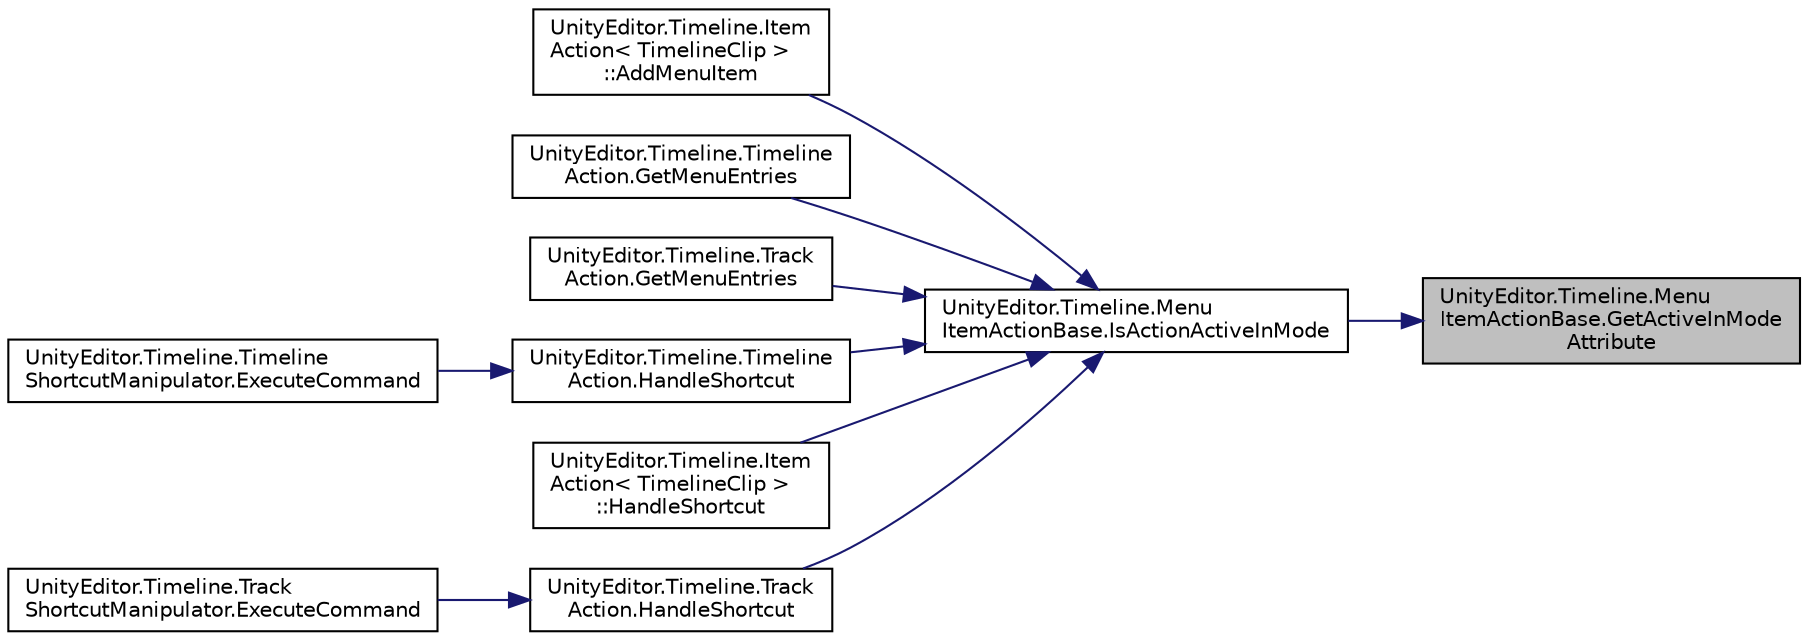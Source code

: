 digraph "UnityEditor.Timeline.MenuItemActionBase.GetActiveInModeAttribute"
{
 // LATEX_PDF_SIZE
  edge [fontname="Helvetica",fontsize="10",labelfontname="Helvetica",labelfontsize="10"];
  node [fontname="Helvetica",fontsize="10",shape=record];
  rankdir="RL";
  Node1 [label="UnityEditor.Timeline.Menu\lItemActionBase.GetActiveInMode\lAttribute",height=0.2,width=0.4,color="black", fillcolor="grey75", style="filled", fontcolor="black",tooltip=" "];
  Node1 -> Node2 [dir="back",color="midnightblue",fontsize="10",style="solid",fontname="Helvetica"];
  Node2 [label="UnityEditor.Timeline.Menu\lItemActionBase.IsActionActiveInMode",height=0.2,width=0.4,color="black", fillcolor="white", style="filled",URL="$class_unity_editor_1_1_timeline_1_1_menu_item_action_base.html#a0e4d7d19acfbee1fb8a776cadcb2bb13",tooltip=" "];
  Node2 -> Node3 [dir="back",color="midnightblue",fontsize="10",style="solid",fontname="Helvetica"];
  Node3 [label="UnityEditor.Timeline.Item\lAction\< TimelineClip \>\l::AddMenuItem",height=0.2,width=0.4,color="black", fillcolor="white", style="filled",URL="$class_unity_editor_1_1_timeline_1_1_item_action.html#a13a8d1b8e3449ac313a5a5882afa7456",tooltip=" "];
  Node2 -> Node4 [dir="back",color="midnightblue",fontsize="10",style="solid",fontname="Helvetica"];
  Node4 [label="UnityEditor.Timeline.Timeline\lAction.GetMenuEntries",height=0.2,width=0.4,color="black", fillcolor="white", style="filled",URL="$class_unity_editor_1_1_timeline_1_1_timeline_action.html#a8ca3465858bf02905795fab03dba2e98",tooltip=" "];
  Node2 -> Node5 [dir="back",color="midnightblue",fontsize="10",style="solid",fontname="Helvetica"];
  Node5 [label="UnityEditor.Timeline.Track\lAction.GetMenuEntries",height=0.2,width=0.4,color="black", fillcolor="white", style="filled",URL="$class_unity_editor_1_1_timeline_1_1_track_action.html#a5803969b21e353535616724950c19b8d",tooltip=" "];
  Node2 -> Node6 [dir="back",color="midnightblue",fontsize="10",style="solid",fontname="Helvetica"];
  Node6 [label="UnityEditor.Timeline.Timeline\lAction.HandleShortcut",height=0.2,width=0.4,color="black", fillcolor="white", style="filled",URL="$class_unity_editor_1_1_timeline_1_1_timeline_action.html#a8b0d1311b3c56f6c8232659bb2ded4ab",tooltip=" "];
  Node6 -> Node7 [dir="back",color="midnightblue",fontsize="10",style="solid",fontname="Helvetica"];
  Node7 [label="UnityEditor.Timeline.Timeline\lShortcutManipulator.ExecuteCommand",height=0.2,width=0.4,color="black", fillcolor="white", style="filled",URL="$class_unity_editor_1_1_timeline_1_1_timeline_shortcut_manipulator.html#acb444591cf652e50a0a43953a463fb2d",tooltip=" "];
  Node2 -> Node8 [dir="back",color="midnightblue",fontsize="10",style="solid",fontname="Helvetica"];
  Node8 [label="UnityEditor.Timeline.Item\lAction\< TimelineClip \>\l::HandleShortcut",height=0.2,width=0.4,color="black", fillcolor="white", style="filled",URL="$class_unity_editor_1_1_timeline_1_1_item_action.html#aab9b449c05f93c479a730380a3c10abf",tooltip=" "];
  Node2 -> Node9 [dir="back",color="midnightblue",fontsize="10",style="solid",fontname="Helvetica"];
  Node9 [label="UnityEditor.Timeline.Track\lAction.HandleShortcut",height=0.2,width=0.4,color="black", fillcolor="white", style="filled",URL="$class_unity_editor_1_1_timeline_1_1_track_action.html#a95af73057a5aec7baa1c83c337346dd7",tooltip=" "];
  Node9 -> Node10 [dir="back",color="midnightblue",fontsize="10",style="solid",fontname="Helvetica"];
  Node10 [label="UnityEditor.Timeline.Track\lShortcutManipulator.ExecuteCommand",height=0.2,width=0.4,color="black", fillcolor="white", style="filled",URL="$class_unity_editor_1_1_timeline_1_1_track_shortcut_manipulator.html#ae7603696d6d41e04b49a42efb5435483",tooltip=" "];
}

